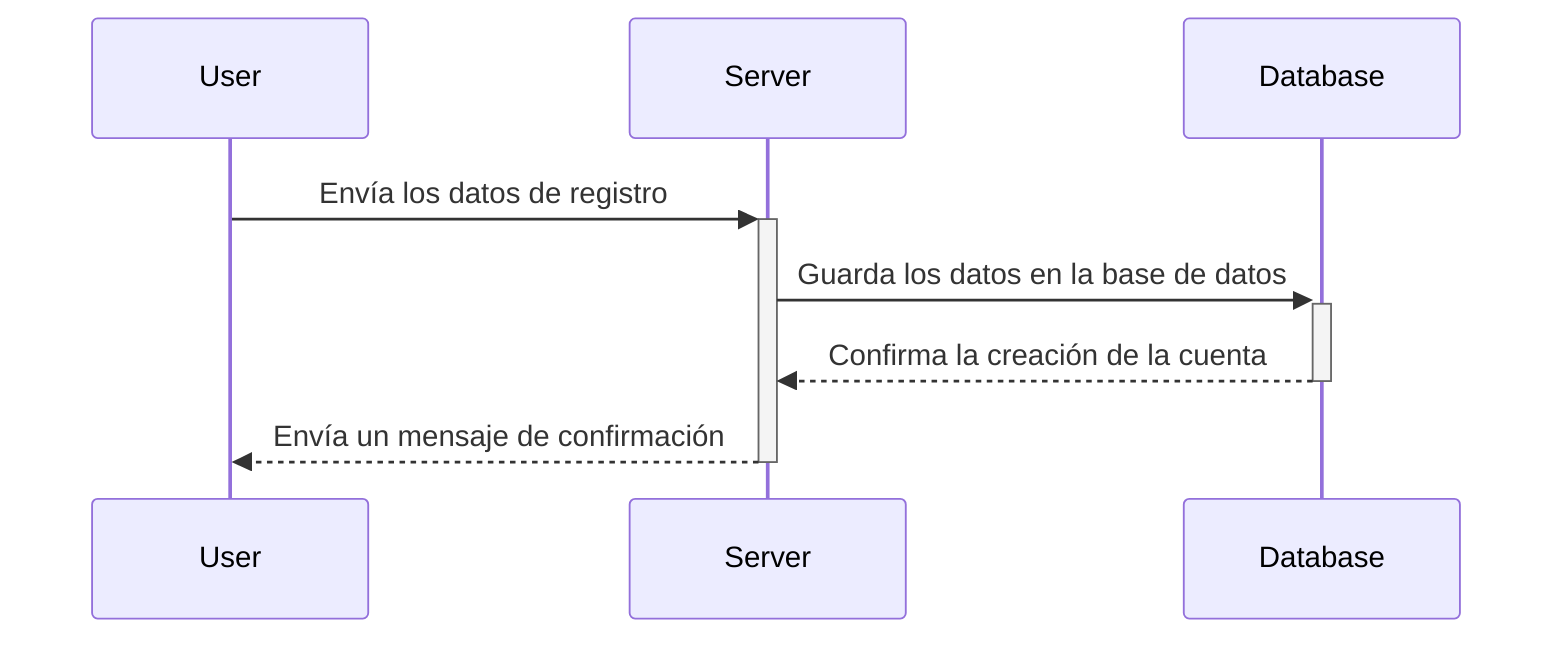 sequenceDiagram
    participant User
    participant Server
    participant Database
    
    User->>+Server: Envía los datos de registro
    Server->>+Database: Guarda los datos en la base de datos
    Database-->>-Server: Confirma la creación de la cuenta
    Server-->>-User: Envía un mensaje de confirmación